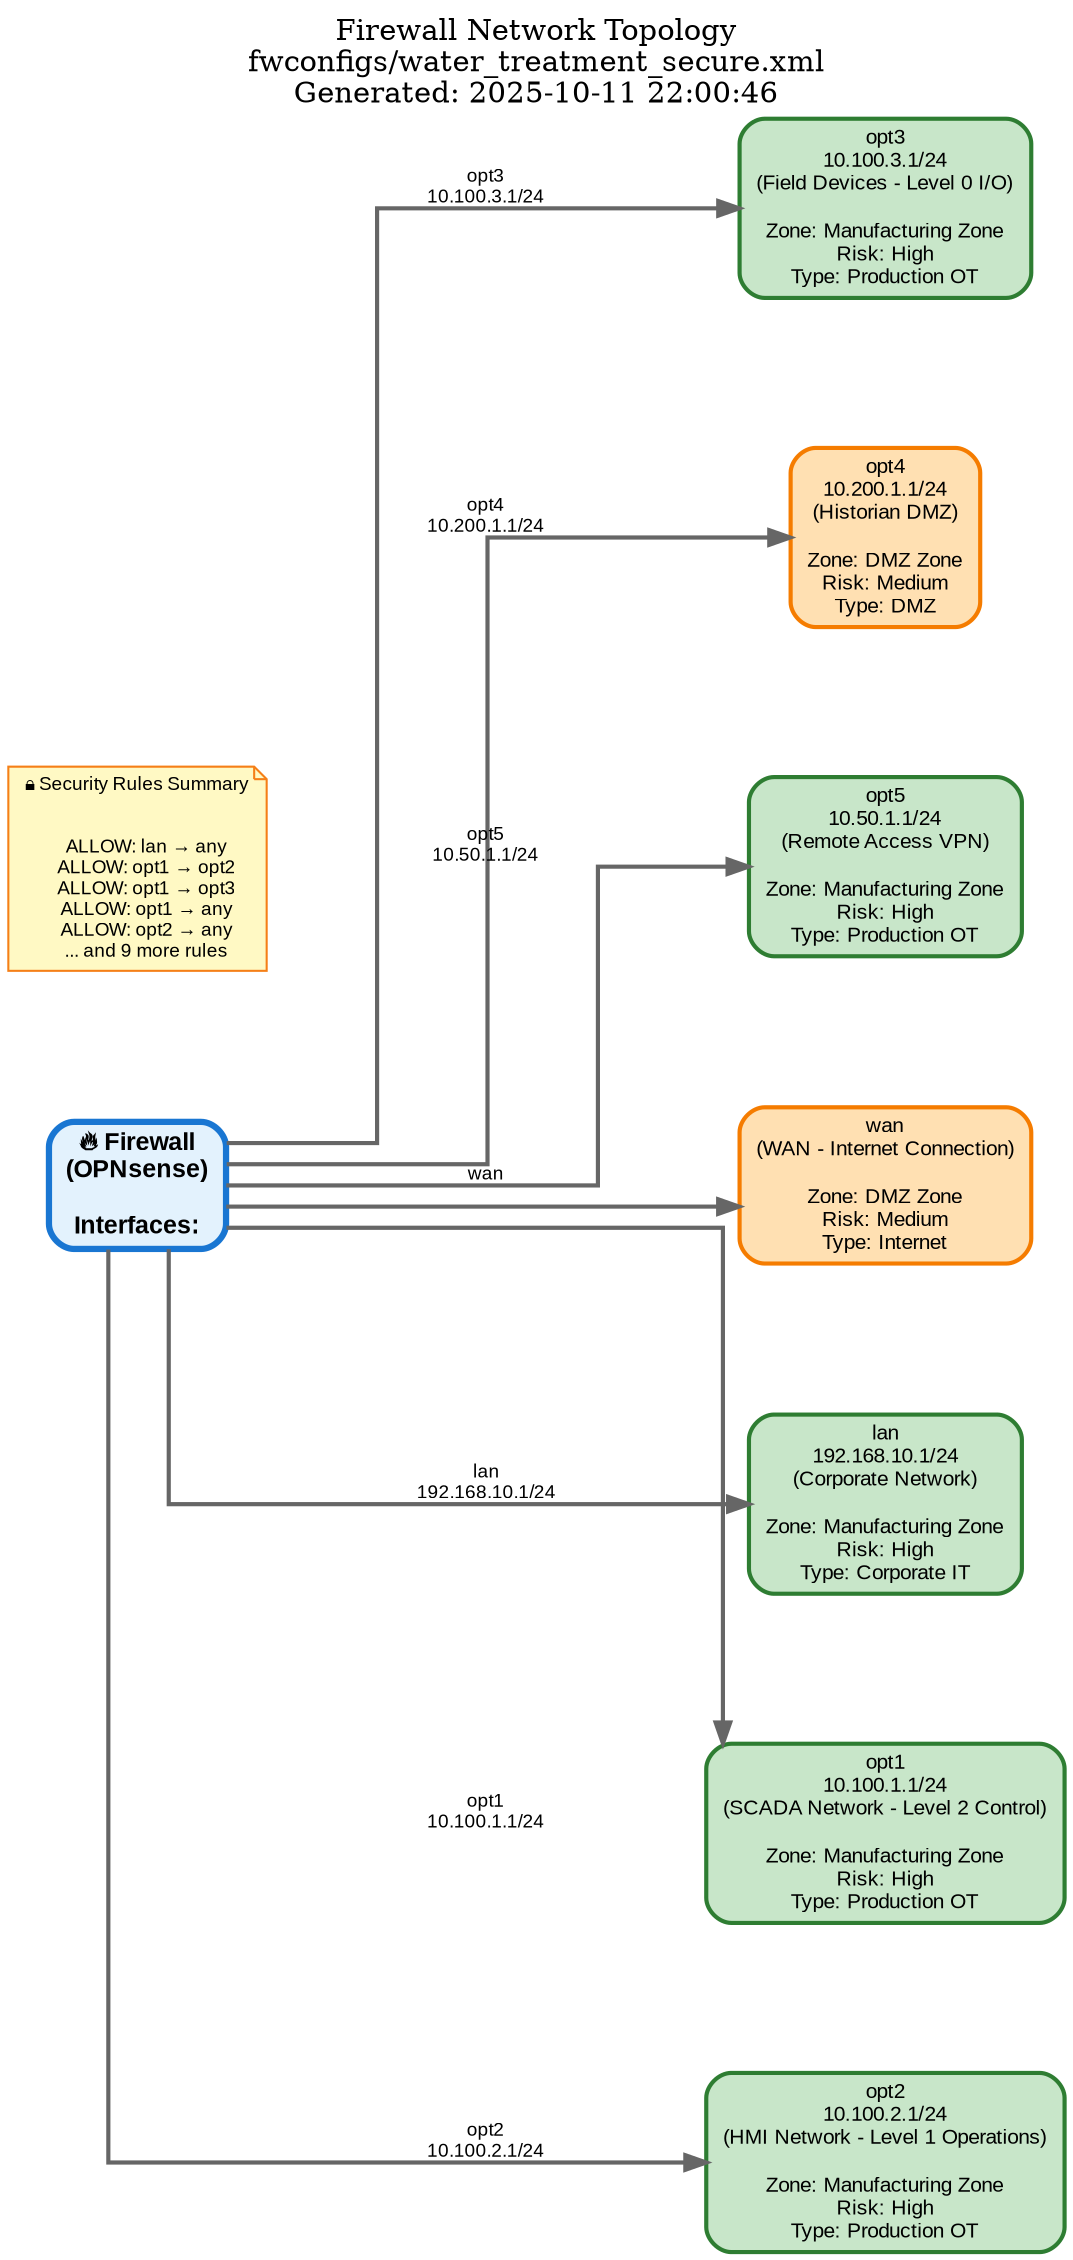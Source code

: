 digraph FirewallTopology {
  rankdir=LR;
  node [fontname="Arial", fontsize=10];
  edge [fontname="Arial", fontsize=9];
  bgcolor=white;
  splines=ortho;
  nodesep=1.0;
  ranksep=2.0;

  label="Firewall Network Topology\nfwconfigs/water_treatment_secure.xml\nGenerated: 2025-10-11 22:00:46";
  labelloc=t;
  fontsize=14;

  // Central Firewall
  firewall [
    label="🔥 Firewall\n(OPNsense)\n\nInterfaces:";
    shape=box;
    style="filled,rounded";
    fillcolor="#e3f2fd";
    color="#1976d2";
    penwidth=3;
    fontsize=12;
    fontname="Arial Bold";
  ];

  // Network Segments
  net_opt3 [
    label="opt3\n10.100.3.1/24\n(Field Devices - Level 0 I/O)\n\nZone: Manufacturing Zone\nRisk: High\nType: Production OT";
    shape=box;
    style="filled,rounded";
    fillcolor="#c8e6c9";
    color="#2e7d32";
    penwidth=2;
    fontsize=10;
  ];
  net_opt4 [
    label="opt4\n10.200.1.1/24\n(Historian DMZ)\n\nZone: DMZ Zone\nRisk: Medium\nType: DMZ";
    shape=box;
    style="filled,rounded";
    fillcolor="#ffe0b2";
    color="#f57c00";
    penwidth=2;
    fontsize=10;
  ];
  net_opt5 [
    label="opt5\n10.50.1.1/24\n(Remote Access VPN)\n\nZone: Manufacturing Zone\nRisk: High\nType: Production OT";
    shape=box;
    style="filled,rounded";
    fillcolor="#c8e6c9";
    color="#2e7d32";
    penwidth=2;
    fontsize=10;
  ];
  net_wan [
    label="wan\n(WAN - Internet Connection)\n\nZone: DMZ Zone\nRisk: Medium\nType: Internet";
    shape=box;
    style="filled,rounded";
    fillcolor="#ffe0b2";
    color="#f57c00";
    penwidth=2;
    fontsize=10;
  ];
  net_lan [
    label="lan\n192.168.10.1/24\n(Corporate Network)\n\nZone: Manufacturing Zone\nRisk: High\nType: Corporate IT";
    shape=box;
    style="filled,rounded";
    fillcolor="#c8e6c9";
    color="#2e7d32";
    penwidth=2;
    fontsize=10;
  ];
  net_opt1 [
    label="opt1\n10.100.1.1/24\n(SCADA Network - Level 2 Control)\n\nZone: Manufacturing Zone\nRisk: High\nType: Production OT";
    shape=box;
    style="filled,rounded";
    fillcolor="#c8e6c9";
    color="#2e7d32";
    penwidth=2;
    fontsize=10;
  ];
  net_opt2 [
    label="opt2\n10.100.2.1/24\n(HMI Network - Level 1 Operations)\n\nZone: Manufacturing Zone\nRisk: High\nType: Production OT";
    shape=box;
    style="filled,rounded";
    fillcolor="#c8e6c9";
    color="#2e7d32";
    penwidth=2;
    fontsize=10;
  ];

  // Firewall to Network Connections
  firewall -> net_lan [
    label="lan\n192.168.10.1/24";
    fontsize=9;
    color="#666666";
    penwidth=2;
  ];
  firewall -> net_opt1 [
    label="opt1\n10.100.1.1/24";
    fontsize=9;
    color="#666666";
    penwidth=2;
  ];
  firewall -> net_opt2 [
    label="opt2\n10.100.2.1/24";
    fontsize=9;
    color="#666666";
    penwidth=2;
  ];
  firewall -> net_opt3 [
    label="opt3\n10.100.3.1/24";
    fontsize=9;
    color="#666666";
    penwidth=2;
  ];
  firewall -> net_opt4 [
    label="opt4\n10.200.1.1/24";
    fontsize=9;
    color="#666666";
    penwidth=2;
  ];
  firewall -> net_opt5 [
    label="opt5\n10.50.1.1/24";
    fontsize=9;
    color="#666666";
    penwidth=2;
  ];
  firewall -> net_wan [
    label="wan";
    fontsize=9;
    color="#666666";
    penwidth=2;
  ];

  // Security Rules (as edge labels)

  // Security Rules Summary
  rules_summary [
    label="🔒 Security Rules Summary\n\n
    ALLOW: lan → any\n    ALLOW: opt1 → opt2\n    ALLOW: opt1 → opt3\n    ALLOW: opt1 → any\n    ALLOW: opt2 → any\n    ... and 9 more rules";
    shape=note;
    style="filled,rounded";
    fillcolor="#fff9c4";
    color="#f57f17";
    fontsize=9;
  ];
}

